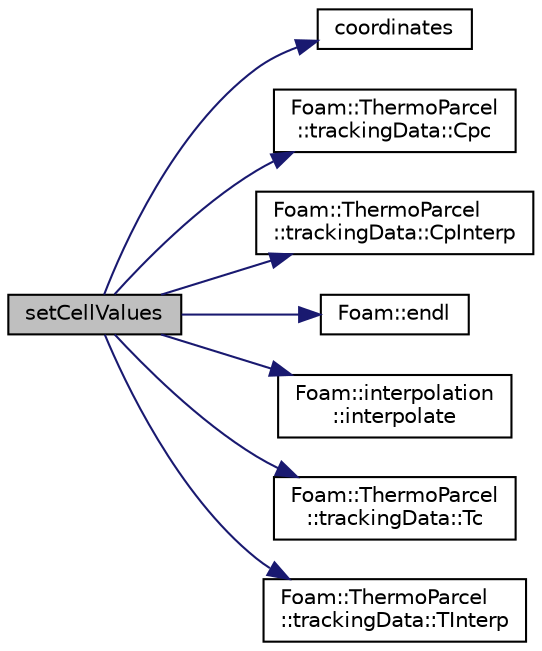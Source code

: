 digraph "setCellValues"
{
  bgcolor="transparent";
  edge [fontname="Helvetica",fontsize="10",labelfontname="Helvetica",labelfontsize="10"];
  node [fontname="Helvetica",fontsize="10",shape=record];
  rankdir="LR";
  Node1 [label="setCellValues",height=0.2,width=0.4,color="black", fillcolor="grey75", style="filled" fontcolor="black"];
  Node1 -> Node2 [color="midnightblue",fontsize="10",style="solid",fontname="Helvetica"];
  Node2 [label="coordinates",height=0.2,width=0.4,color="black",URL="$createSolidFields_8H.html#a5093c14ad288c80fcbaf359a35adcd4a"];
  Node1 -> Node3 [color="midnightblue",fontsize="10",style="solid",fontname="Helvetica"];
  Node3 [label="Foam::ThermoParcel\l::trackingData::Cpc",height=0.2,width=0.4,color="black",URL="$classFoam_1_1ThermoParcel_1_1trackingData.html#a86e1fb3f02d08eaa0030c8d2f51301cb",tooltip="Return the continuous phase specific heat capacity. "];
  Node1 -> Node4 [color="midnightblue",fontsize="10",style="solid",fontname="Helvetica"];
  Node4 [label="Foam::ThermoParcel\l::trackingData::CpInterp",height=0.2,width=0.4,color="black",URL="$classFoam_1_1ThermoParcel_1_1trackingData.html#ac5f4481d98ad3817da841742b01b798a",tooltip="Return const access to the interpolator for continuous. "];
  Node1 -> Node5 [color="midnightblue",fontsize="10",style="solid",fontname="Helvetica"];
  Node5 [label="Foam::endl",height=0.2,width=0.4,color="black",URL="$namespaceFoam.html#a2db8fe02a0d3909e9351bb4275b23ce4",tooltip="Add newline and flush stream. "];
  Node1 -> Node6 [color="midnightblue",fontsize="10",style="solid",fontname="Helvetica"];
  Node6 [label="Foam::interpolation\l::interpolate",height=0.2,width=0.4,color="black",URL="$classFoam_1_1interpolation.html#af9534a4c4b0a7397cd6f650e16285442",tooltip="Interpolate field to the given point in the given cell. "];
  Node1 -> Node7 [color="midnightblue",fontsize="10",style="solid",fontname="Helvetica"];
  Node7 [label="Foam::ThermoParcel\l::trackingData::Tc",height=0.2,width=0.4,color="black",URL="$classFoam_1_1ThermoParcel_1_1trackingData.html#aaa19ea88deb3591e8b01b51176b5003d",tooltip="Return the continuous phase temperature. "];
  Node1 -> Node8 [color="midnightblue",fontsize="10",style="solid",fontname="Helvetica"];
  Node8 [label="Foam::ThermoParcel\l::trackingData::TInterp",height=0.2,width=0.4,color="black",URL="$classFoam_1_1ThermoParcel_1_1trackingData.html#a18d23ae1b65d035b0234296b21ad632e",tooltip="Return const access to the interpolator for continuous. "];
}
